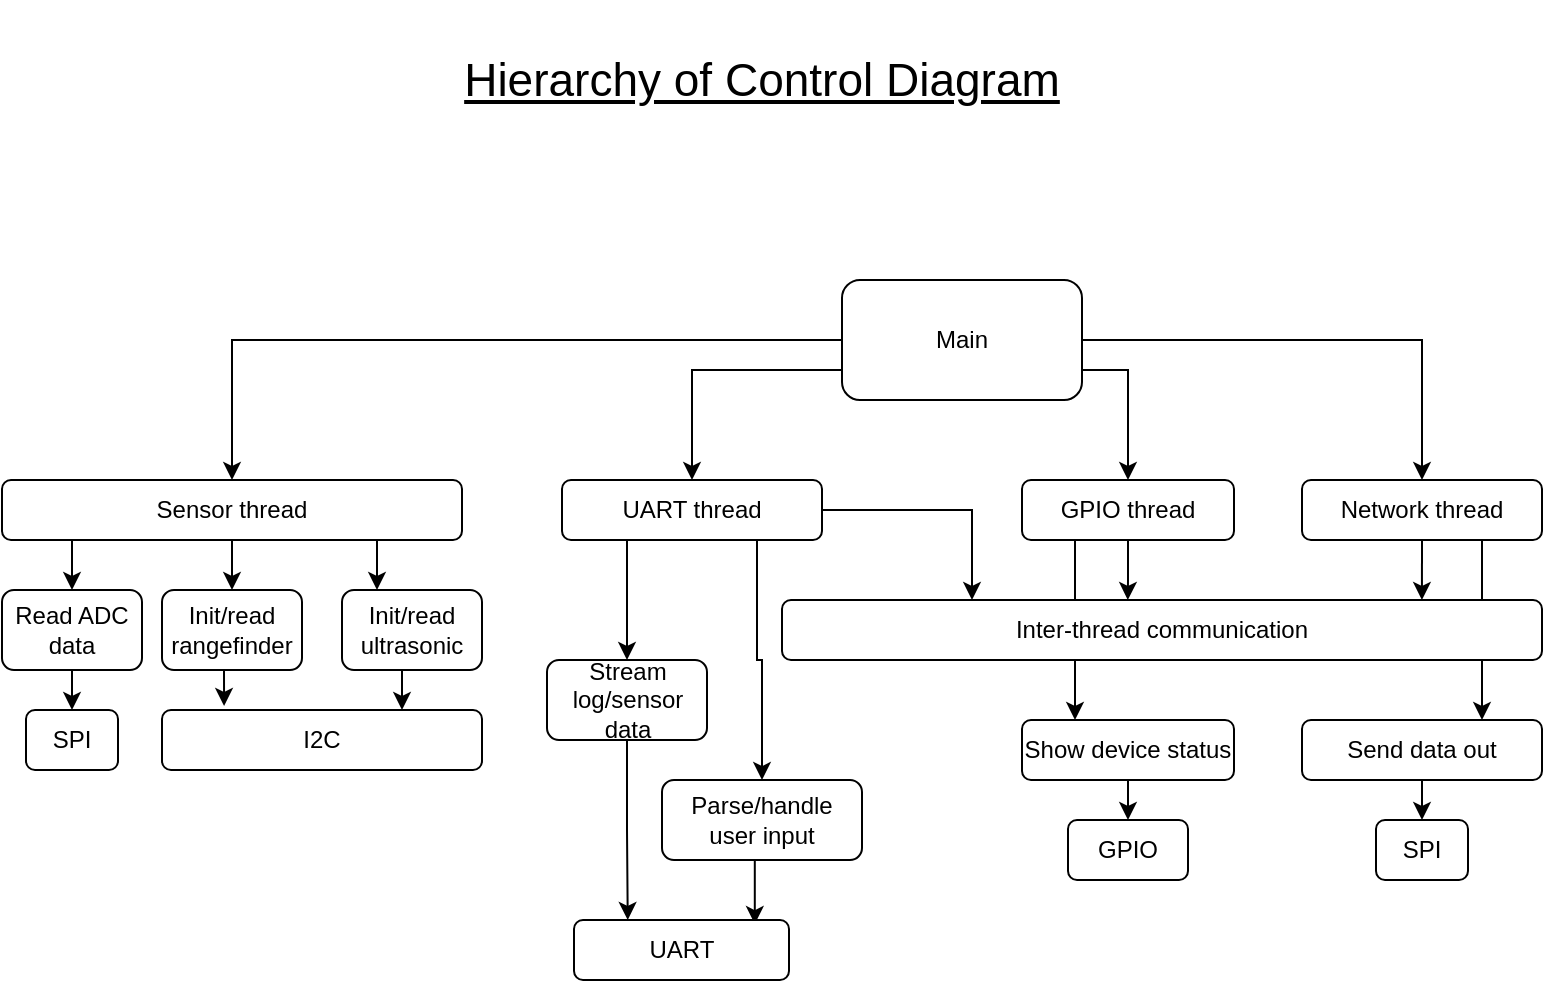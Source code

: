 <mxfile version="17.2.1" type="device"><diagram id="prtHgNgQTEPvFCAcTncT" name="Page-1"><mxGraphModel dx="1102" dy="905" grid="1" gridSize="10" guides="1" tooltips="1" connect="1" arrows="1" fold="1" page="1" pageScale="1" pageWidth="827" pageHeight="1169" math="0" shadow="0"><root><mxCell id="0"/><mxCell id="1" parent="0"/><mxCell id="Th-GMr9olEl2LS7EhoOY-27" style="edgeStyle=orthogonalEdgeStyle;rounded=0;orthogonalLoop=1;jettySize=auto;html=1;exitX=0.75;exitY=1;exitDx=0;exitDy=0;entryX=0.75;entryY=0;entryDx=0;entryDy=0;" edge="1" parent="1" source="Th-GMr9olEl2LS7EhoOY-3" target="Th-GMr9olEl2LS7EhoOY-22"><mxGeometry relative="1" as="geometry"/></mxCell><mxCell id="Th-GMr9olEl2LS7EhoOY-19" style="edgeStyle=orthogonalEdgeStyle;rounded=0;orthogonalLoop=1;jettySize=auto;html=1;exitX=0.25;exitY=1;exitDx=0;exitDy=0;entryX=0.25;entryY=0;entryDx=0;entryDy=0;" edge="1" parent="1" source="Th-GMr9olEl2LS7EhoOY-5" target="Th-GMr9olEl2LS7EhoOY-14"><mxGeometry relative="1" as="geometry"/></mxCell><mxCell id="Th-GMr9olEl2LS7EhoOY-10" style="edgeStyle=orthogonalEdgeStyle;rounded=0;orthogonalLoop=1;jettySize=auto;html=1;entryX=0.5;entryY=0;entryDx=0;entryDy=0;" edge="1" parent="1" source="Th-GMr9olEl2LS7EhoOY-1" target="Th-GMr9olEl2LS7EhoOY-2"><mxGeometry relative="1" as="geometry"/></mxCell><mxCell id="Th-GMr9olEl2LS7EhoOY-11" style="edgeStyle=orthogonalEdgeStyle;rounded=0;orthogonalLoop=1;jettySize=auto;html=1;exitX=0;exitY=0.75;exitDx=0;exitDy=0;entryX=0.5;entryY=0;entryDx=0;entryDy=0;" edge="1" parent="1" source="Th-GMr9olEl2LS7EhoOY-1" target="Th-GMr9olEl2LS7EhoOY-4"><mxGeometry relative="1" as="geometry"/></mxCell><mxCell id="Th-GMr9olEl2LS7EhoOY-12" style="edgeStyle=orthogonalEdgeStyle;rounded=0;orthogonalLoop=1;jettySize=auto;html=1;exitX=1;exitY=0.75;exitDx=0;exitDy=0;entryX=0.5;entryY=0;entryDx=0;entryDy=0;" edge="1" parent="1" source="Th-GMr9olEl2LS7EhoOY-1" target="Th-GMr9olEl2LS7EhoOY-5"><mxGeometry relative="1" as="geometry"/></mxCell><mxCell id="Th-GMr9olEl2LS7EhoOY-13" style="edgeStyle=orthogonalEdgeStyle;rounded=0;orthogonalLoop=1;jettySize=auto;html=1;exitX=1;exitY=0.5;exitDx=0;exitDy=0;" edge="1" parent="1" source="Th-GMr9olEl2LS7EhoOY-1" target="Th-GMr9olEl2LS7EhoOY-3"><mxGeometry relative="1" as="geometry"/></mxCell><mxCell id="Th-GMr9olEl2LS7EhoOY-1" value="Main" style="rounded=1;whiteSpace=wrap;html=1;" vertex="1" parent="1"><mxGeometry x="440" y="270" width="120" height="60" as="geometry"/></mxCell><mxCell id="Th-GMr9olEl2LS7EhoOY-38" style="edgeStyle=orthogonalEdgeStyle;rounded=0;orthogonalLoop=1;jettySize=auto;html=1;exitX=0.25;exitY=1;exitDx=0;exitDy=0;entryX=0.5;entryY=0;entryDx=0;entryDy=0;" edge="1" parent="1" source="Th-GMr9olEl2LS7EhoOY-2" target="Th-GMr9olEl2LS7EhoOY-31"><mxGeometry relative="1" as="geometry"/></mxCell><mxCell id="Th-GMr9olEl2LS7EhoOY-39" style="edgeStyle=orthogonalEdgeStyle;rounded=0;orthogonalLoop=1;jettySize=auto;html=1;exitX=0.5;exitY=1;exitDx=0;exitDy=0;entryX=0.5;entryY=0;entryDx=0;entryDy=0;" edge="1" parent="1" source="Th-GMr9olEl2LS7EhoOY-2" target="Th-GMr9olEl2LS7EhoOY-32"><mxGeometry relative="1" as="geometry"/></mxCell><mxCell id="Th-GMr9olEl2LS7EhoOY-40" style="edgeStyle=orthogonalEdgeStyle;rounded=0;orthogonalLoop=1;jettySize=auto;html=1;exitX=0.75;exitY=1;exitDx=0;exitDy=0;entryX=0.25;entryY=0;entryDx=0;entryDy=0;" edge="1" parent="1" source="Th-GMr9olEl2LS7EhoOY-2" target="Th-GMr9olEl2LS7EhoOY-35"><mxGeometry relative="1" as="geometry"/></mxCell><mxCell id="Th-GMr9olEl2LS7EhoOY-2" value="Sensor thread" style="rounded=1;whiteSpace=wrap;html=1;" vertex="1" parent="1"><mxGeometry x="20" y="370" width="230" height="30" as="geometry"/></mxCell><mxCell id="Th-GMr9olEl2LS7EhoOY-21" style="edgeStyle=orthogonalEdgeStyle;rounded=0;orthogonalLoop=1;jettySize=auto;html=1;exitX=0.5;exitY=1;exitDx=0;exitDy=0;entryX=0.842;entryY=0;entryDx=0;entryDy=0;entryPerimeter=0;" edge="1" parent="1" source="Th-GMr9olEl2LS7EhoOY-3" target="Th-GMr9olEl2LS7EhoOY-17"><mxGeometry relative="1" as="geometry"/></mxCell><mxCell id="Th-GMr9olEl2LS7EhoOY-3" value="Network thread" style="rounded=1;whiteSpace=wrap;html=1;" vertex="1" parent="1"><mxGeometry x="670" y="370" width="120" height="30" as="geometry"/></mxCell><mxCell id="Th-GMr9olEl2LS7EhoOY-8" style="edgeStyle=orthogonalEdgeStyle;rounded=0;orthogonalLoop=1;jettySize=auto;html=1;entryX=0.5;entryY=0;entryDx=0;entryDy=0;exitX=0.75;exitY=1;exitDx=0;exitDy=0;" edge="1" parent="1" source="Th-GMr9olEl2LS7EhoOY-4" target="Th-GMr9olEl2LS7EhoOY-6"><mxGeometry relative="1" as="geometry"/></mxCell><mxCell id="Th-GMr9olEl2LS7EhoOY-18" style="edgeStyle=orthogonalEdgeStyle;rounded=0;orthogonalLoop=1;jettySize=auto;html=1;exitX=1;exitY=0.5;exitDx=0;exitDy=0;entryX=0.25;entryY=0;entryDx=0;entryDy=0;" edge="1" parent="1" source="Th-GMr9olEl2LS7EhoOY-4" target="Th-GMr9olEl2LS7EhoOY-17"><mxGeometry relative="1" as="geometry"/></mxCell><mxCell id="Th-GMr9olEl2LS7EhoOY-30" style="edgeStyle=orthogonalEdgeStyle;rounded=0;orthogonalLoop=1;jettySize=auto;html=1;exitX=0.25;exitY=1;exitDx=0;exitDy=0;entryX=0.5;entryY=0;entryDx=0;entryDy=0;" edge="1" parent="1" source="Th-GMr9olEl2LS7EhoOY-4" target="Th-GMr9olEl2LS7EhoOY-28"><mxGeometry relative="1" as="geometry"/></mxCell><mxCell id="Th-GMr9olEl2LS7EhoOY-4" value="UART thread" style="rounded=1;whiteSpace=wrap;html=1;" vertex="1" parent="1"><mxGeometry x="300" y="370" width="130" height="30" as="geometry"/></mxCell><mxCell id="Th-GMr9olEl2LS7EhoOY-20" style="edgeStyle=orthogonalEdgeStyle;rounded=0;orthogonalLoop=1;jettySize=auto;html=1;entryX=0.455;entryY=0;entryDx=0;entryDy=0;entryPerimeter=0;" edge="1" parent="1" source="Th-GMr9olEl2LS7EhoOY-5" target="Th-GMr9olEl2LS7EhoOY-17"><mxGeometry relative="1" as="geometry"/></mxCell><mxCell id="Th-GMr9olEl2LS7EhoOY-5" value="GPIO thread" style="rounded=1;whiteSpace=wrap;html=1;" vertex="1" parent="1"><mxGeometry x="530" y="370" width="106" height="30" as="geometry"/></mxCell><mxCell id="Th-GMr9olEl2LS7EhoOY-42" style="edgeStyle=orthogonalEdgeStyle;rounded=0;orthogonalLoop=1;jettySize=auto;html=1;exitX=0.5;exitY=1;exitDx=0;exitDy=0;entryX=0.841;entryY=0.067;entryDx=0;entryDy=0;entryPerimeter=0;" edge="1" parent="1" source="Th-GMr9olEl2LS7EhoOY-6" target="Th-GMr9olEl2LS7EhoOY-7"><mxGeometry relative="1" as="geometry"/></mxCell><mxCell id="Th-GMr9olEl2LS7EhoOY-6" value="Parse/handle&lt;br&gt;user input" style="rounded=1;whiteSpace=wrap;html=1;" vertex="1" parent="1"><mxGeometry x="350" y="520" width="100" height="40" as="geometry"/></mxCell><mxCell id="Th-GMr9olEl2LS7EhoOY-7" value="UART" style="rounded=1;whiteSpace=wrap;html=1;" vertex="1" parent="1"><mxGeometry x="306" y="590" width="107.5" height="30" as="geometry"/></mxCell><mxCell id="Th-GMr9olEl2LS7EhoOY-16" style="edgeStyle=orthogonalEdgeStyle;rounded=0;orthogonalLoop=1;jettySize=auto;html=1;exitX=0.5;exitY=1;exitDx=0;exitDy=0;entryX=0.5;entryY=0;entryDx=0;entryDy=0;" edge="1" parent="1" source="Th-GMr9olEl2LS7EhoOY-14" target="Th-GMr9olEl2LS7EhoOY-15"><mxGeometry relative="1" as="geometry"/></mxCell><mxCell id="Th-GMr9olEl2LS7EhoOY-14" value="Show device status" style="rounded=1;whiteSpace=wrap;html=1;" vertex="1" parent="1"><mxGeometry x="530" y="490" width="106" height="30" as="geometry"/></mxCell><mxCell id="Th-GMr9olEl2LS7EhoOY-15" value="GPIO" style="rounded=1;whiteSpace=wrap;html=1;" vertex="1" parent="1"><mxGeometry x="553" y="540" width="60" height="30" as="geometry"/></mxCell><mxCell id="Th-GMr9olEl2LS7EhoOY-17" value="Inter-thread communication" style="rounded=1;whiteSpace=wrap;html=1;" vertex="1" parent="1"><mxGeometry x="410" y="430" width="380" height="30" as="geometry"/></mxCell><mxCell id="Th-GMr9olEl2LS7EhoOY-24" style="edgeStyle=orthogonalEdgeStyle;rounded=0;orthogonalLoop=1;jettySize=auto;html=1;exitX=0.5;exitY=1;exitDx=0;exitDy=0;entryX=0.5;entryY=0;entryDx=0;entryDy=0;" edge="1" parent="1" source="Th-GMr9olEl2LS7EhoOY-22" target="Th-GMr9olEl2LS7EhoOY-23"><mxGeometry relative="1" as="geometry"/></mxCell><mxCell id="Th-GMr9olEl2LS7EhoOY-22" value="Send data out" style="rounded=1;whiteSpace=wrap;html=1;" vertex="1" parent="1"><mxGeometry x="670" y="490" width="120" height="30" as="geometry"/></mxCell><mxCell id="Th-GMr9olEl2LS7EhoOY-23" value="SPI" style="rounded=1;whiteSpace=wrap;html=1;" vertex="1" parent="1"><mxGeometry x="707" y="540" width="46" height="30" as="geometry"/></mxCell><mxCell id="Th-GMr9olEl2LS7EhoOY-29" style="edgeStyle=orthogonalEdgeStyle;rounded=0;orthogonalLoop=1;jettySize=auto;html=1;exitX=0.5;exitY=1;exitDx=0;exitDy=0;entryX=0.25;entryY=0;entryDx=0;entryDy=0;" edge="1" parent="1" source="Th-GMr9olEl2LS7EhoOY-28" target="Th-GMr9olEl2LS7EhoOY-7"><mxGeometry relative="1" as="geometry"/></mxCell><mxCell id="Th-GMr9olEl2LS7EhoOY-28" value="Stream log/sensor data" style="rounded=1;whiteSpace=wrap;html=1;" vertex="1" parent="1"><mxGeometry x="292.5" y="460" width="80" height="40" as="geometry"/></mxCell><mxCell id="Th-GMr9olEl2LS7EhoOY-41" style="edgeStyle=orthogonalEdgeStyle;rounded=0;orthogonalLoop=1;jettySize=auto;html=1;exitX=0.5;exitY=1;exitDx=0;exitDy=0;entryX=0.5;entryY=0;entryDx=0;entryDy=0;" edge="1" parent="1" source="Th-GMr9olEl2LS7EhoOY-31" target="Th-GMr9olEl2LS7EhoOY-33"><mxGeometry relative="1" as="geometry"/></mxCell><mxCell id="Th-GMr9olEl2LS7EhoOY-31" value="Read ADC data" style="rounded=1;whiteSpace=wrap;html=1;" vertex="1" parent="1"><mxGeometry x="20" y="425" width="70" height="40" as="geometry"/></mxCell><mxCell id="Th-GMr9olEl2LS7EhoOY-36" style="edgeStyle=orthogonalEdgeStyle;rounded=0;orthogonalLoop=1;jettySize=auto;html=1;exitX=0.5;exitY=1;exitDx=0;exitDy=0;entryX=0.194;entryY=-0.067;entryDx=0;entryDy=0;entryPerimeter=0;" edge="1" parent="1" source="Th-GMr9olEl2LS7EhoOY-32" target="Th-GMr9olEl2LS7EhoOY-34"><mxGeometry relative="1" as="geometry"/></mxCell><mxCell id="Th-GMr9olEl2LS7EhoOY-32" value="Init/read rangefinder" style="rounded=1;whiteSpace=wrap;html=1;" vertex="1" parent="1"><mxGeometry x="100" y="425" width="70" height="40" as="geometry"/></mxCell><mxCell id="Th-GMr9olEl2LS7EhoOY-33" value="SPI" style="rounded=1;whiteSpace=wrap;html=1;" vertex="1" parent="1"><mxGeometry x="32" y="485" width="46" height="30" as="geometry"/></mxCell><mxCell id="Th-GMr9olEl2LS7EhoOY-34" value="I2C" style="rounded=1;whiteSpace=wrap;html=1;" vertex="1" parent="1"><mxGeometry x="100" y="485" width="160" height="30" as="geometry"/></mxCell><mxCell id="Th-GMr9olEl2LS7EhoOY-37" style="edgeStyle=orthogonalEdgeStyle;rounded=0;orthogonalLoop=1;jettySize=auto;html=1;exitX=0.5;exitY=1;exitDx=0;exitDy=0;entryX=0.75;entryY=0;entryDx=0;entryDy=0;" edge="1" parent="1" source="Th-GMr9olEl2LS7EhoOY-35" target="Th-GMr9olEl2LS7EhoOY-34"><mxGeometry relative="1" as="geometry"/></mxCell><mxCell id="Th-GMr9olEl2LS7EhoOY-35" value="Init/read ultrasonic" style="rounded=1;whiteSpace=wrap;html=1;" vertex="1" parent="1"><mxGeometry x="190" y="425" width="70" height="40" as="geometry"/></mxCell><mxCell id="Th-GMr9olEl2LS7EhoOY-43" value="&lt;font style=&quot;font-size: 23px&quot;&gt;&lt;u&gt;Hierarchy of Control Diagram&lt;/u&gt;&lt;/font&gt;" style="text;html=1;strokeColor=none;fillColor=none;align=center;verticalAlign=middle;whiteSpace=wrap;rounded=0;" vertex="1" parent="1"><mxGeometry x="211.25" y="130" width="377.5" height="80" as="geometry"/></mxCell></root></mxGraphModel></diagram></mxfile>